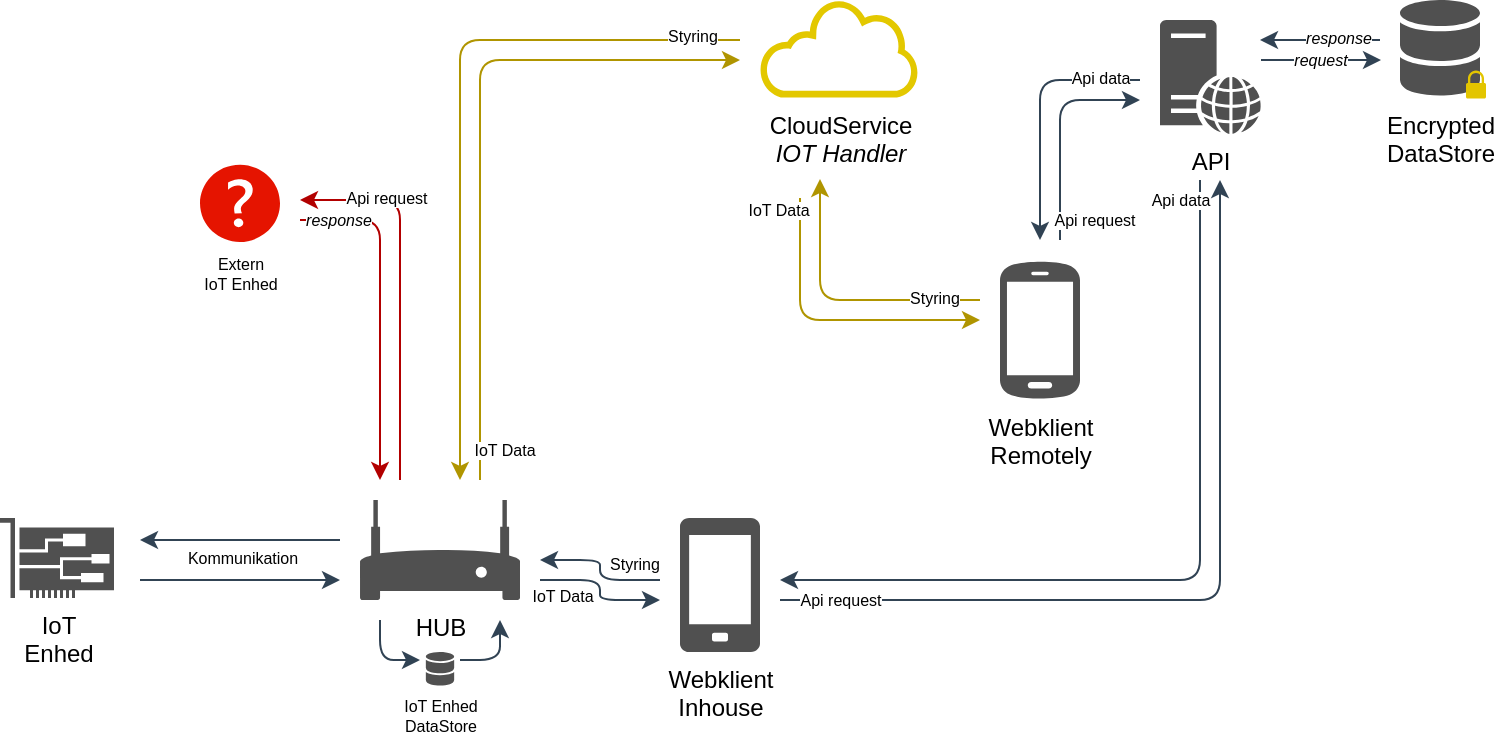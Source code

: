 <mxfile scale="1" border="25">
    <diagram id="dR72Ra2IELkBpNxJ6b9m" name="Page-1">
        <mxGraphModel dx="478" dy="406" grid="1" gridSize="10" guides="1" tooltips="1" connect="1" arrows="1" fold="1" page="1" pageScale="1" pageWidth="1100" pageHeight="850" background="#FFFFFF" math="0" shadow="0">
            <root>
                <mxCell id="0"/>
                <mxCell id="1" parent="0"/>
                <mxCell id="102" style="edgeStyle=none;html=1;fontSize=8;fillColor=#647687;strokeColor=#314354;" parent="1" edge="1">
                    <mxGeometry relative="1" as="geometry">
                        <mxPoint x="710" y="320" as="targetPoint"/>
                        <mxPoint x="670" y="390" as="sourcePoint"/>
                        <Array as="points">
                            <mxPoint x="670" y="320"/>
                        </Array>
                    </mxGeometry>
                </mxCell>
                <mxCell id="104" value="Api request" style="edgeLabel;html=1;align=center;verticalAlign=middle;resizable=0;points=[];fontSize=8;" parent="102" vertex="1" connectable="0">
                    <mxGeometry x="0.056" y="-1" relative="1" as="geometry">
                        <mxPoint x="16" y="48" as="offset"/>
                    </mxGeometry>
                </mxCell>
                <mxCell id="16" value="Webklient&lt;br&gt;Remotely" style="sketch=0;pointerEvents=1;shadow=0;dashed=0;html=1;strokeColor=none;fillColor=#505050;labelPosition=center;verticalLabelPosition=bottom;verticalAlign=top;outlineConnect=0;align=center;shape=mxgraph.office.devices.cell_phone_android_proportional;" parent="1" vertex="1">
                    <mxGeometry x="640" y="400" width="40" height="70" as="geometry"/>
                </mxCell>
                <mxCell id="87" style="edgeStyle=none;html=1;fontSize=8;fontColor=#9999FF;strokeColor=#B09500;fillColor=#e3c800;" parent="1" edge="1">
                    <mxGeometry relative="1" as="geometry">
                        <mxPoint x="630" y="430" as="targetPoint"/>
                        <mxPoint x="540" y="369" as="sourcePoint"/>
                        <Array as="points">
                            <mxPoint x="540" y="430"/>
                        </Array>
                    </mxGeometry>
                </mxCell>
                <mxCell id="89" value="IoT Data" style="edgeLabel;html=1;align=center;verticalAlign=middle;resizable=0;points=[];fontSize=8;" parent="87" vertex="1" connectable="0">
                    <mxGeometry x="-0.282" relative="1" as="geometry">
                        <mxPoint x="-11" y="-48" as="offset"/>
                    </mxGeometry>
                </mxCell>
                <mxCell id="90" style="edgeStyle=none;html=1;fontSize=8;fontColor=#9999FF;strokeColor=#B09500;fillColor=#e3c800;" parent="1" edge="1">
                    <mxGeometry relative="1" as="geometry">
                        <mxPoint x="370" y="510" as="targetPoint"/>
                        <mxPoint x="510" y="290" as="sourcePoint"/>
                        <Array as="points">
                            <mxPoint x="370" y="290"/>
                        </Array>
                    </mxGeometry>
                </mxCell>
                <mxCell id="92" value="Styring" style="edgeLabel;html=1;align=center;verticalAlign=middle;resizable=0;points=[];fontSize=8;" parent="90" vertex="1" connectable="0">
                    <mxGeometry x="-0.438" y="-2" relative="1" as="geometry">
                        <mxPoint x="77" as="offset"/>
                    </mxGeometry>
                </mxCell>
                <mxCell id="13" value="CloudService&lt;br&gt;&lt;i&gt;IOT Handler&lt;/i&gt;" style="sketch=0;pointerEvents=1;shadow=0;dashed=0;html=1;strokeColor=none;fillColor=#e3c800;labelPosition=center;verticalLabelPosition=bottom;outlineConnect=0;verticalAlign=top;align=center;shape=mxgraph.office.clouds.cloud;fontColor=#000000;" parent="1" vertex="1">
                    <mxGeometry x="520" y="270" width="80" height="48.69" as="geometry"/>
                </mxCell>
                <mxCell id="70" style="edgeStyle=none;html=1;fillColor=#647687;strokeColor=#314354;" parent="1" edge="1">
                    <mxGeometry relative="1" as="geometry">
                        <mxPoint x="210" y="540" as="targetPoint"/>
                        <mxPoint x="310" y="540" as="sourcePoint"/>
                    </mxGeometry>
                </mxCell>
                <mxCell id="71" value="Kommunikation" style="edgeLabel;html=1;align=center;verticalAlign=middle;resizable=0;points=[];fontSize=8;" parent="70" vertex="1" connectable="0">
                    <mxGeometry x="-0.206" y="-1" relative="1" as="geometry">
                        <mxPoint x="-10" y="10" as="offset"/>
                    </mxGeometry>
                </mxCell>
                <mxCell id="78" style="edgeStyle=none;html=1;fillColor=#647687;strokeColor=#314354;" parent="1" edge="1">
                    <mxGeometry relative="1" as="geometry">
                        <mxPoint x="470" y="570" as="targetPoint"/>
                        <mxPoint x="410" y="560" as="sourcePoint"/>
                        <Array as="points">
                            <mxPoint x="440" y="560"/>
                            <mxPoint x="440" y="570"/>
                        </Array>
                    </mxGeometry>
                </mxCell>
                <mxCell id="79" value="IoT Data" style="edgeLabel;html=1;align=center;verticalAlign=middle;resizable=0;points=[];fontSize=8;" parent="78" vertex="1" connectable="0">
                    <mxGeometry x="-0.366" y="-1" relative="1" as="geometry">
                        <mxPoint x="-11" y="7" as="offset"/>
                    </mxGeometry>
                </mxCell>
                <mxCell id="80" style="edgeStyle=none;html=1;fillColor=#647687;strokeColor=#314354;" parent="1" edge="1">
                    <mxGeometry relative="1" as="geometry">
                        <mxPoint x="350" y="600" as="targetPoint"/>
                        <mxPoint x="330" y="580" as="sourcePoint"/>
                        <Array as="points">
                            <mxPoint x="330" y="600"/>
                        </Array>
                    </mxGeometry>
                </mxCell>
                <mxCell id="91" style="edgeStyle=none;html=1;fontSize=8;fontColor=#9999FF;strokeColor=#B09500;fillColor=#e3c800;" parent="1" edge="1">
                    <mxGeometry relative="1" as="geometry">
                        <mxPoint x="510" y="300" as="targetPoint"/>
                        <mxPoint x="380" y="510" as="sourcePoint"/>
                        <Array as="points">
                            <mxPoint x="380" y="300"/>
                        </Array>
                    </mxGeometry>
                </mxCell>
                <mxCell id="93" value="IoT Data" style="edgeLabel;html=1;align=center;verticalAlign=middle;resizable=0;points=[];fontSize=8;" parent="91" vertex="1" connectable="0">
                    <mxGeometry x="0.382" relative="1" as="geometry">
                        <mxPoint x="-13" y="195" as="offset"/>
                    </mxGeometry>
                </mxCell>
                <mxCell id="107" style="edgeStyle=none;html=1;fontSize=8;fillColor=#e51400;strokeColor=#B20000;" parent="1" edge="1">
                    <mxGeometry relative="1" as="geometry">
                        <mxPoint x="290" y="370" as="targetPoint"/>
                        <mxPoint x="340" y="510" as="sourcePoint"/>
                        <Array as="points">
                            <mxPoint x="340" y="370"/>
                        </Array>
                    </mxGeometry>
                </mxCell>
                <mxCell id="109" value="Api request" style="edgeLabel;html=1;align=center;verticalAlign=middle;resizable=0;points=[];fontSize=8;" parent="107" vertex="1" connectable="0">
                    <mxGeometry x="0.459" y="3" relative="1" as="geometry">
                        <mxPoint x="-4" y="-3" as="offset"/>
                    </mxGeometry>
                </mxCell>
                <mxCell id="22" value="HUB" style="sketch=0;pointerEvents=1;shadow=0;dashed=0;html=1;strokeColor=none;fillColor=#505050;labelPosition=center;verticalLabelPosition=bottom;verticalAlign=top;outlineConnect=0;align=center;shape=mxgraph.office.devices.modem;" parent="1" vertex="1">
                    <mxGeometry x="320" y="520" width="80" height="50" as="geometry"/>
                </mxCell>
                <mxCell id="69" style="edgeStyle=none;html=1;fillColor=#647687;strokeColor=#314354;" parent="1" edge="1">
                    <mxGeometry relative="1" as="geometry">
                        <mxPoint x="310" y="560" as="targetPoint"/>
                        <mxPoint x="210" y="560" as="sourcePoint"/>
                    </mxGeometry>
                </mxCell>
                <mxCell id="18" value="IoT&lt;br&gt;Enhed" style="sketch=0;pointerEvents=1;shadow=0;dashed=0;html=1;strokeColor=none;fillColor=#505050;labelPosition=center;verticalLabelPosition=bottom;verticalAlign=top;outlineConnect=0;align=center;shape=mxgraph.office.devices.nic;" parent="1" vertex="1">
                    <mxGeometry x="140" y="529" width="57" height="40" as="geometry"/>
                </mxCell>
                <mxCell id="65" style="edgeStyle=none;html=1;fillColor=#647687;strokeColor=#314354;" parent="1" edge="1">
                    <mxGeometry relative="1" as="geometry">
                        <mxPoint x="470" y="560" as="sourcePoint"/>
                        <mxPoint x="410" y="550" as="targetPoint"/>
                        <Array as="points">
                            <mxPoint x="440" y="560"/>
                            <mxPoint x="440" y="550"/>
                        </Array>
                    </mxGeometry>
                </mxCell>
                <mxCell id="66" value="Styring" style="edgeLabel;html=1;align=center;verticalAlign=middle;resizable=0;points=[];fontSize=8;" parent="65" vertex="1" connectable="0">
                    <mxGeometry x="0.375" y="1" relative="1" as="geometry">
                        <mxPoint x="25" y="1" as="offset"/>
                    </mxGeometry>
                </mxCell>
                <mxCell id="86" style="edgeStyle=none;html=1;fontSize=8;fontColor=#9999FF;strokeColor=#B09500;fillColor=#e3c800;" parent="1" edge="1">
                    <mxGeometry relative="1" as="geometry">
                        <mxPoint x="550" y="359.5" as="targetPoint"/>
                        <mxPoint x="630" y="420" as="sourcePoint"/>
                        <Array as="points">
                            <mxPoint x="550" y="420"/>
                        </Array>
                    </mxGeometry>
                </mxCell>
                <mxCell id="88" value="Styring" style="edgeLabel;html=1;align=center;verticalAlign=middle;resizable=0;points=[];fontSize=8;" parent="86" vertex="1" connectable="0">
                    <mxGeometry x="-0.735" relative="1" as="geometry">
                        <mxPoint x="-5" y="-1" as="offset"/>
                    </mxGeometry>
                </mxCell>
                <mxCell id="30" value="Webklient&lt;br&gt;Inhouse" style="sketch=0;pointerEvents=1;shadow=0;dashed=0;html=1;strokeColor=none;fillColor=#505050;labelPosition=center;verticalLabelPosition=bottom;verticalAlign=top;outlineConnect=0;align=center;shape=mxgraph.office.devices.cell_phone_generic;fontColor=#000000;" parent="1" vertex="1">
                    <mxGeometry x="480" y="529" width="40" height="67" as="geometry"/>
                </mxCell>
                <mxCell id="76" style="edgeStyle=none;html=1;fillColor=#647687;strokeColor=#314354;" parent="1" edge="1">
                    <mxGeometry relative="1" as="geometry">
                        <mxPoint x="530" y="560" as="targetPoint"/>
                        <mxPoint x="740" y="360" as="sourcePoint"/>
                        <Array as="points">
                            <mxPoint x="740" y="560"/>
                        </Array>
                    </mxGeometry>
                </mxCell>
                <mxCell id="97" value="Api data" style="edgeLabel;html=1;align=center;verticalAlign=middle;resizable=0;points=[];fontSize=8;" parent="76" vertex="1" connectable="0">
                    <mxGeometry x="-0.907" y="-2" relative="1" as="geometry">
                        <mxPoint x="-8" y="-9" as="offset"/>
                    </mxGeometry>
                </mxCell>
                <mxCell id="103" style="edgeStyle=none;html=1;fontSize=8;fillColor=#647687;strokeColor=#314354;" parent="1" edge="1">
                    <mxGeometry relative="1" as="geometry">
                        <mxPoint x="660" y="390" as="targetPoint"/>
                        <mxPoint x="710" y="310" as="sourcePoint"/>
                        <Array as="points">
                            <mxPoint x="660" y="310"/>
                        </Array>
                    </mxGeometry>
                </mxCell>
                <mxCell id="105" value="Api data" style="edgeLabel;html=1;align=center;verticalAlign=middle;resizable=0;points=[];fontSize=8;" parent="103" vertex="1" connectable="0">
                    <mxGeometry x="-0.477" y="1" relative="1" as="geometry">
                        <mxPoint x="14" y="-2" as="offset"/>
                    </mxGeometry>
                </mxCell>
                <mxCell id="112" style="edgeStyle=none;html=1;fontSize=8;fillColor=#647687;strokeColor=#314354;" parent="1" edge="1">
                    <mxGeometry relative="1" as="geometry">
                        <mxPoint x="830.5" y="300" as="targetPoint"/>
                        <mxPoint x="770.5" y="300" as="sourcePoint"/>
                    </mxGeometry>
                </mxCell>
                <mxCell id="115" value="&lt;i&gt;request&lt;/i&gt;" style="edgeLabel;html=1;align=center;verticalAlign=middle;resizable=0;points=[];fontSize=8;" parent="112" vertex="1" connectable="0">
                    <mxGeometry x="0.453" y="-1" relative="1" as="geometry">
                        <mxPoint x="-14" y="-1" as="offset"/>
                    </mxGeometry>
                </mxCell>
                <mxCell id="62" value="API" style="sketch=0;pointerEvents=1;shadow=0;dashed=0;html=1;strokeColor=none;fillColor=#505050;labelPosition=center;verticalLabelPosition=bottom;verticalAlign=top;outlineConnect=0;align=center;shape=mxgraph.office.servers.web_server;" parent="1" vertex="1">
                    <mxGeometry x="720" y="280" width="50.5" height="57" as="geometry"/>
                </mxCell>
                <mxCell id="63" value="" style="group" parent="1" vertex="1" connectable="0">
                    <mxGeometry x="840" y="270" width="43" height="49.25" as="geometry"/>
                </mxCell>
                <mxCell id="19" value="Encrypted&lt;br&gt;DataStore" style="sketch=0;shadow=0;dashed=0;html=1;strokeColor=none;fillColor=#505050;labelPosition=center;verticalLabelPosition=bottom;verticalAlign=top;outlineConnect=0;align=center;shape=mxgraph.office.databases.database_mini_2;" parent="63" vertex="1">
                    <mxGeometry width="40" height="48.5" as="geometry"/>
                </mxCell>
                <mxCell id="47" value="" style="sketch=0;pointerEvents=1;shadow=0;dashed=0;html=1;strokeColor=none;labelPosition=center;verticalLabelPosition=bottom;verticalAlign=top;outlineConnect=0;align=center;shape=mxgraph.office.security.lock_protected;fillColor=#E3C500;labelBackgroundColor=none;fontColor=#000000;" parent="63" vertex="1">
                    <mxGeometry x="33" y="35.25" width="10" height="14" as="geometry"/>
                </mxCell>
                <mxCell id="72" style="edgeStyle=none;html=1;fillColor=#647687;strokeColor=#314354;" parent="1" edge="1">
                    <mxGeometry relative="1" as="geometry">
                        <mxPoint x="530" y="570" as="sourcePoint"/>
                        <mxPoint x="750" y="360" as="targetPoint"/>
                        <Array as="points">
                            <mxPoint x="750" y="570"/>
                        </Array>
                    </mxGeometry>
                </mxCell>
                <mxCell id="73" value="Api request" style="edgeLabel;html=1;align=center;verticalAlign=middle;resizable=0;points=[];fontSize=8;" parent="72" vertex="1" connectable="0">
                    <mxGeometry x="0.375" y="1" relative="1" as="geometry">
                        <mxPoint x="-189" y="75" as="offset"/>
                    </mxGeometry>
                </mxCell>
                <mxCell id="84" value="" style="sketch=0;shadow=0;dashed=0;html=1;strokeColor=none;fillColor=#505050;labelPosition=center;verticalLabelPosition=bottom;verticalAlign=top;outlineConnect=0;align=center;shape=mxgraph.office.databases.database_mini_2;" parent="1" vertex="1">
                    <mxGeometry x="352.92" y="596" width="14.16" height="17" as="geometry"/>
                </mxCell>
                <mxCell id="94" style="edgeStyle=none;html=1;fillColor=#647687;strokeColor=#314354;" parent="1" edge="1">
                    <mxGeometry relative="1" as="geometry">
                        <mxPoint x="390" y="580" as="targetPoint"/>
                        <mxPoint x="370" y="600" as="sourcePoint"/>
                        <Array as="points">
                            <mxPoint x="390" y="600"/>
                        </Array>
                    </mxGeometry>
                </mxCell>
                <mxCell id="96" value="IoT Enhed&lt;br&gt;DataStore" style="text;html=1;align=center;verticalAlign=middle;resizable=0;points=[];autosize=1;strokeColor=none;fillColor=none;fontSize=8;" parent="1" vertex="1">
                    <mxGeometry x="335" y="613" width="50" height="30" as="geometry"/>
                </mxCell>
                <mxCell id="108" style="edgeStyle=none;html=1;fontSize=8;fillColor=#e51400;strokeColor=#B20000;" parent="1" edge="1">
                    <mxGeometry relative="1" as="geometry">
                        <mxPoint x="330" y="510" as="targetPoint"/>
                        <mxPoint x="290" y="380" as="sourcePoint"/>
                        <Array as="points">
                            <mxPoint x="330" y="380"/>
                        </Array>
                    </mxGeometry>
                </mxCell>
                <mxCell id="110" value="&lt;i&gt;response&lt;/i&gt;" style="edgeLabel;html=1;align=center;verticalAlign=middle;resizable=0;points=[];fontSize=8;" parent="108" vertex="1" connectable="0">
                    <mxGeometry x="-0.833" y="1" relative="1" as="geometry">
                        <mxPoint x="5" y="1" as="offset"/>
                    </mxGeometry>
                </mxCell>
                <mxCell id="106" value="&lt;font color=&quot;#000000&quot;&gt;Extern&lt;br&gt;IoT Enhed&lt;/font&gt;" style="sketch=0;pointerEvents=1;shadow=0;dashed=0;html=1;strokeColor=none;fillColor=#e51400;labelPosition=center;verticalLabelPosition=bottom;verticalAlign=top;outlineConnect=0;align=center;shape=mxgraph.office.concepts.help;fontFamily=Helvetica;fontSize=8;fontColor=#ffffff;" parent="1" vertex="1">
                    <mxGeometry x="240" y="352.33" width="40" height="38.67" as="geometry"/>
                </mxCell>
                <mxCell id="113" style="edgeStyle=none;html=1;fontSize=8;fillColor=#647687;strokeColor=#314354;" parent="1" edge="1">
                    <mxGeometry relative="1" as="geometry">
                        <mxPoint x="770" y="290" as="targetPoint"/>
                        <mxPoint x="830" y="290" as="sourcePoint"/>
                    </mxGeometry>
                </mxCell>
                <mxCell id="114" value="&lt;i&gt;response&lt;/i&gt;" style="edgeLabel;html=1;align=center;verticalAlign=middle;resizable=0;points=[];fontSize=8;" parent="113" vertex="1" connectable="0">
                    <mxGeometry x="-0.279" y="-1" relative="1" as="geometry">
                        <mxPoint as="offset"/>
                    </mxGeometry>
                </mxCell>
            </root>
        </mxGraphModel>
    </diagram>
</mxfile>